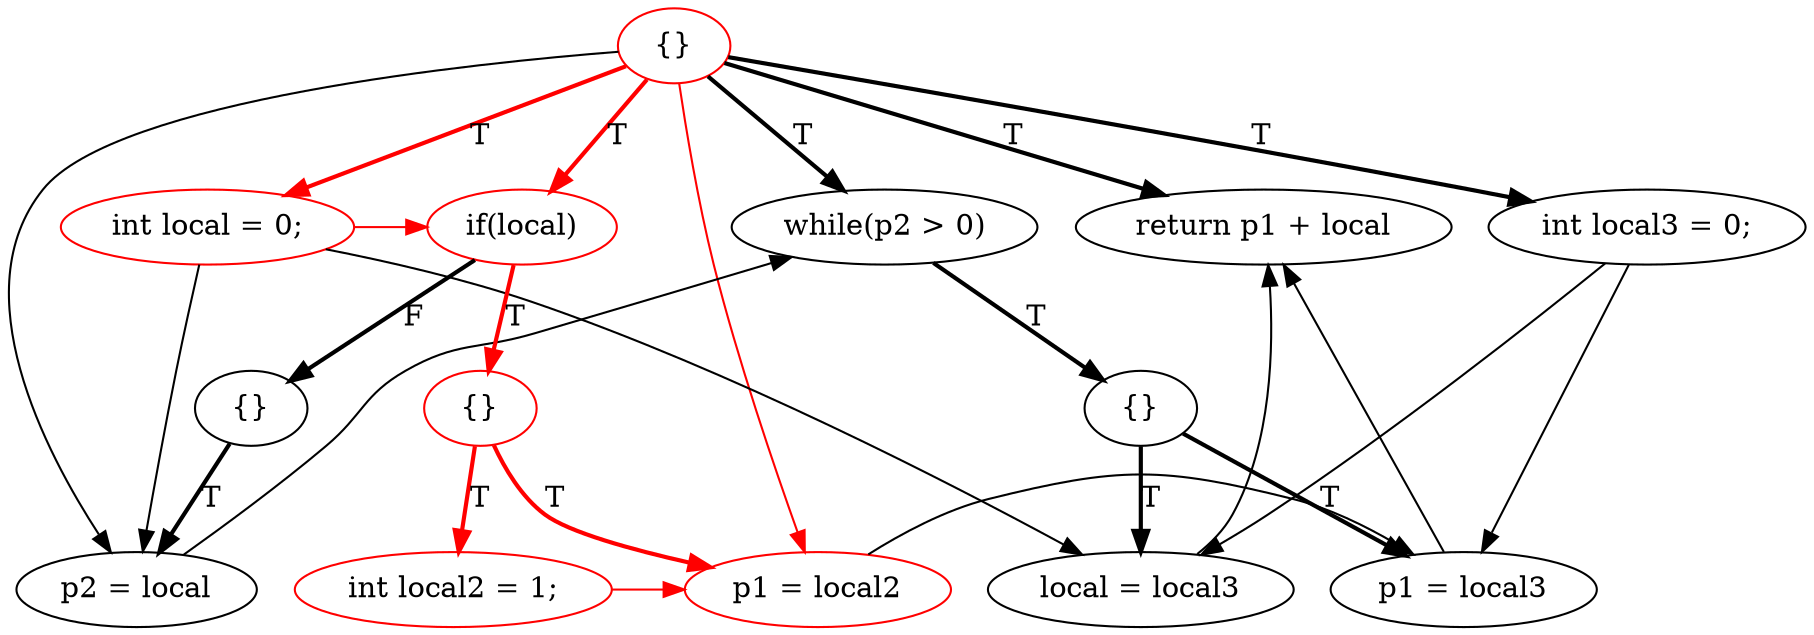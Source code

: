 digraph {
rankdir=TD;
0[label="{}",color=red]; 
0 -> 1[label="T",style=bold,color=red];
1[label="int local = 0;",color=red];
1 -> 5;
1 -> 7;
1 -> 9[color=red];
0 -> 2[label="T",style=bold];
2[label="int local3 = 0;"];
2 -> 6;
2 -> 7;
0 -> 9[label="T",style=bold,color=red];
9[label="if(local)",color=red]; 
9 -> 10[label="T",style=bold,color=red];
10[label="{}",color=red]; 
10 -> 3[label="T",style=bold,color=red];
3[label="int local2 = 1;",color=red];
3 -> 4[color=red];
10 -> 4[label="T",style=bold,color=red];
4[label="p1 = local2",color=red];
4 -> 6;
9 -> 11[label="F",style=bold];
11[label="{}"]; 
11 -> 5[label="T",style=bold];
5[label="p2 = local"];
5 -> 12;
0 -> 12[label="T",style=bold];
12[label="while(p2 > 0)"]; 
12 -> 13[label="T",style=bold];
13[label="{}"]; 
13 -> 6[label="T",style=bold];
6[label="p1 = local3"];
6 -> 8;
13 -> 7[label="T",style=bold];
7[label="local = local3"];
7 -> 8;
0 -> 8[label="T",style=bold];
8[label="return p1 + local"];
0 -> 4[color=red];
0 -> 5;
{ rank=same 1 2 9 12 8 }{ rank=same 10 11 13 }{ rank=same 3 4 5 6 7 }
}